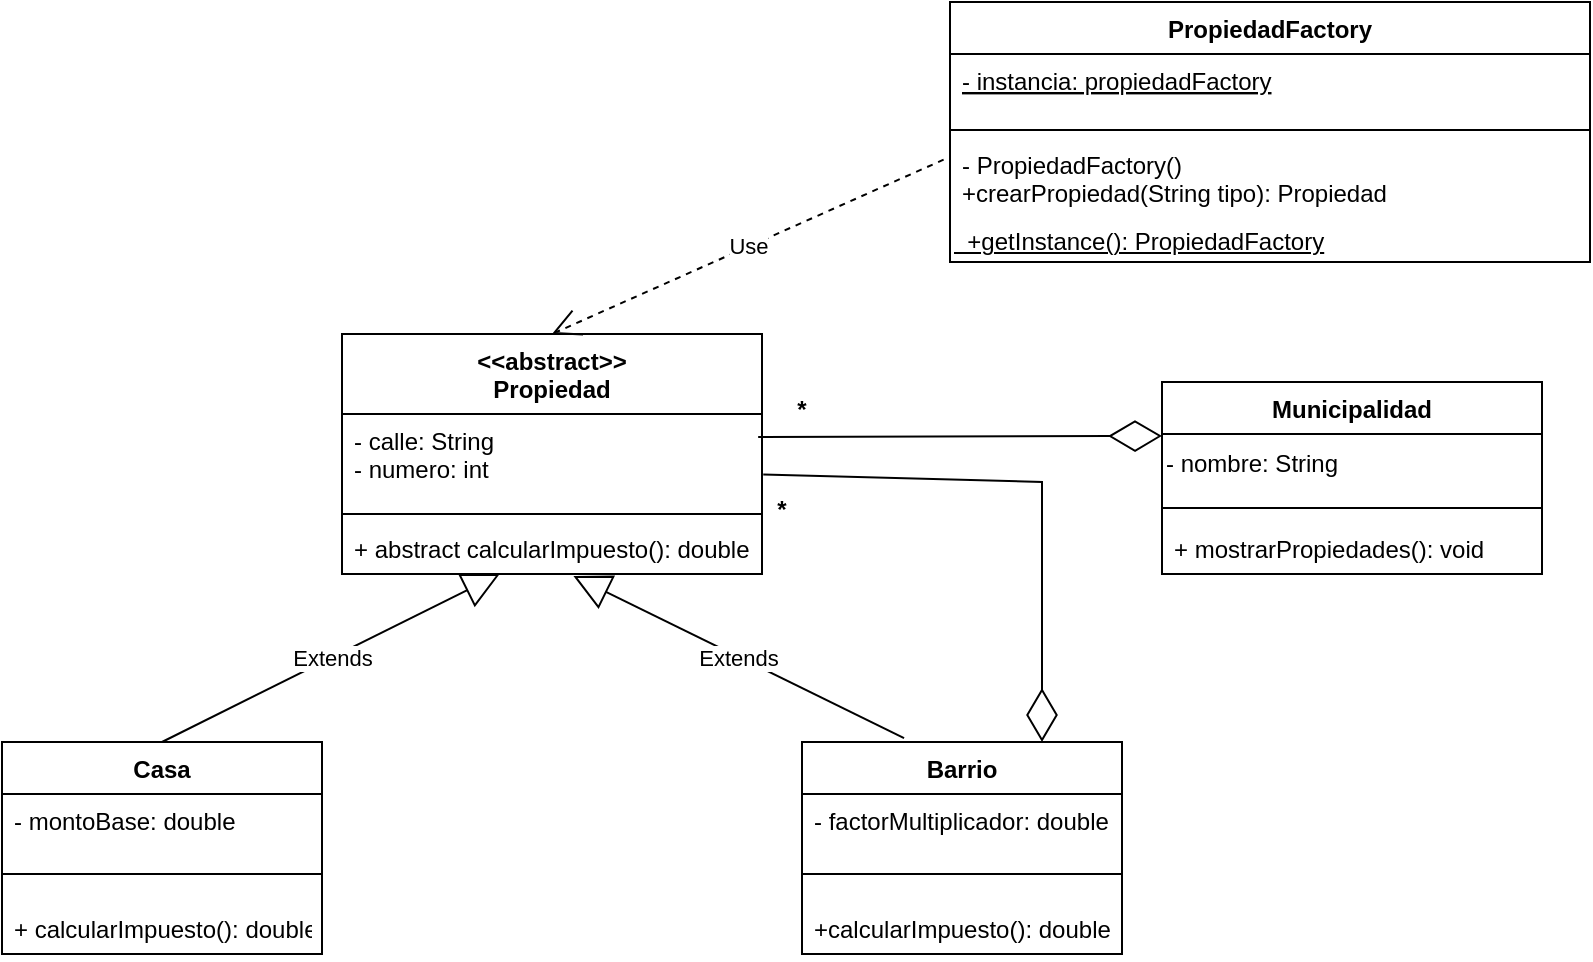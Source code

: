 <mxfile version="20.3.3" type="device"><diagram id="-8mbxGoAdYXuy_mEX4pT" name="Página-1"><mxGraphModel dx="1751" dy="500" grid="1" gridSize="10" guides="1" tooltips="1" connect="1" arrows="1" fold="1" page="1" pageScale="1" pageWidth="827" pageHeight="1169" math="0" shadow="0"><root><mxCell id="0"/><mxCell id="1" parent="0"/><mxCell id="YZjSLHid1P79nJdpPKOa-1" value="&lt;&lt;abstract&gt;&gt;&#10;Propiedad" style="swimlane;fontStyle=1;align=center;verticalAlign=top;childLayout=stackLayout;horizontal=1;startSize=40;horizontalStack=0;resizeParent=1;resizeParentMax=0;resizeLast=0;collapsible=1;marginBottom=0;" parent="1" vertex="1"><mxGeometry x="110" y="166" width="210" height="120" as="geometry"/></mxCell><mxCell id="YZjSLHid1P79nJdpPKOa-2" value="- calle: String&#10;- numero: int" style="text;strokeColor=none;fillColor=none;align=left;verticalAlign=top;spacingLeft=4;spacingRight=4;overflow=hidden;rotatable=0;points=[[0,0.5],[1,0.5]];portConstraint=eastwest;" parent="YZjSLHid1P79nJdpPKOa-1" vertex="1"><mxGeometry y="40" width="210" height="46" as="geometry"/></mxCell><mxCell id="YZjSLHid1P79nJdpPKOa-3" value="" style="line;strokeWidth=1;fillColor=none;align=left;verticalAlign=middle;spacingTop=-1;spacingLeft=3;spacingRight=3;rotatable=0;labelPosition=right;points=[];portConstraint=eastwest;strokeColor=inherit;" parent="YZjSLHid1P79nJdpPKOa-1" vertex="1"><mxGeometry y="86" width="210" height="8" as="geometry"/></mxCell><mxCell id="YZjSLHid1P79nJdpPKOa-4" value="+ abstract calcularImpuesto(): double" style="text;strokeColor=none;fillColor=none;align=left;verticalAlign=top;spacingLeft=4;spacingRight=4;overflow=hidden;rotatable=0;points=[[0,0.5],[1,0.5]];portConstraint=eastwest;" parent="YZjSLHid1P79nJdpPKOa-1" vertex="1"><mxGeometry y="94" width="210" height="26" as="geometry"/></mxCell><mxCell id="YZjSLHid1P79nJdpPKOa-5" value="PropiedadFactory" style="swimlane;fontStyle=1;align=center;verticalAlign=top;childLayout=stackLayout;horizontal=1;startSize=26;horizontalStack=0;resizeParent=1;resizeParentMax=0;resizeLast=0;collapsible=1;marginBottom=0;" parent="1" vertex="1"><mxGeometry x="414" width="320" height="130" as="geometry"/></mxCell><mxCell id="YZjSLHid1P79nJdpPKOa-6" value="- instancia: propiedadFactory" style="text;strokeColor=none;fillColor=none;align=left;verticalAlign=top;spacingLeft=4;spacingRight=4;overflow=hidden;rotatable=0;points=[[0,0.5],[1,0.5]];portConstraint=eastwest;fontStyle=4" parent="YZjSLHid1P79nJdpPKOa-5" vertex="1"><mxGeometry y="26" width="320" height="34" as="geometry"/></mxCell><mxCell id="YZjSLHid1P79nJdpPKOa-7" value="" style="line;strokeWidth=1;fillColor=none;align=left;verticalAlign=middle;spacingTop=-1;spacingLeft=3;spacingRight=3;rotatable=0;labelPosition=right;points=[];portConstraint=eastwest;strokeColor=inherit;" parent="YZjSLHid1P79nJdpPKOa-5" vertex="1"><mxGeometry y="60" width="320" height="8" as="geometry"/></mxCell><mxCell id="YZjSLHid1P79nJdpPKOa-8" value="- PropiedadFactory()&#10;+crearPropiedad(String tipo): Propiedad" style="text;strokeColor=none;fillColor=none;align=left;verticalAlign=top;spacingLeft=4;spacingRight=4;overflow=hidden;rotatable=0;points=[[0,0.5],[1,0.5]];portConstraint=eastwest;" parent="YZjSLHid1P79nJdpPKOa-5" vertex="1"><mxGeometry y="68" width="320" height="42" as="geometry"/></mxCell><mxCell id="alqwWrSIJqlqwddgkhGt-1" value="&lt;span style=&quot;&quot;&gt;&amp;nbsp; +getInstance(): PropiedadFactory&lt;/span&gt;" style="text;html=1;strokeColor=none;fillColor=none;align=left;verticalAlign=middle;whiteSpace=wrap;rounded=0;fontStyle=4" parent="YZjSLHid1P79nJdpPKOa-5" vertex="1"><mxGeometry y="110" width="320" height="20" as="geometry"/></mxCell><mxCell id="YZjSLHid1P79nJdpPKOa-13" value="Casa" style="swimlane;fontStyle=1;align=center;verticalAlign=top;childLayout=stackLayout;horizontal=1;startSize=26;horizontalStack=0;resizeParent=1;resizeParentMax=0;resizeLast=0;collapsible=1;marginBottom=0;" parent="1" vertex="1"><mxGeometry x="-60" y="370" width="160" height="106" as="geometry"/></mxCell><mxCell id="57W2AsNs_ZCpWMRJj9qD-2" value="- montoBase: double" style="text;strokeColor=none;fillColor=none;align=left;verticalAlign=top;spacingLeft=4;spacingRight=4;overflow=hidden;rotatable=0;points=[[0,0.5],[1,0.5]];portConstraint=eastwest;" parent="YZjSLHid1P79nJdpPKOa-13" vertex="1"><mxGeometry y="26" width="160" height="26" as="geometry"/></mxCell><mxCell id="YZjSLHid1P79nJdpPKOa-15" value="" style="line;strokeWidth=1;fillColor=none;align=left;verticalAlign=middle;spacingTop=-1;spacingLeft=3;spacingRight=3;rotatable=0;labelPosition=right;points=[];portConstraint=eastwest;strokeColor=inherit;" parent="YZjSLHid1P79nJdpPKOa-13" vertex="1"><mxGeometry y="52" width="160" height="28" as="geometry"/></mxCell><mxCell id="YZjSLHid1P79nJdpPKOa-16" value="+ calcularImpuesto(): double" style="text;strokeColor=none;fillColor=none;align=left;verticalAlign=top;spacingLeft=4;spacingRight=4;overflow=hidden;rotatable=0;points=[[0,0.5],[1,0.5]];portConstraint=eastwest;" parent="YZjSLHid1P79nJdpPKOa-13" vertex="1"><mxGeometry y="80" width="160" height="26" as="geometry"/></mxCell><mxCell id="YZjSLHid1P79nJdpPKOa-21" value="Municipalidad" style="swimlane;fontStyle=1;align=center;verticalAlign=top;childLayout=stackLayout;horizontal=1;startSize=26;horizontalStack=0;resizeParent=1;resizeParentMax=0;resizeLast=0;collapsible=1;marginBottom=0;" parent="1" vertex="1"><mxGeometry x="520" y="190" width="190" height="96" as="geometry"/></mxCell><mxCell id="pJl4Qc7MKyVnGZWZMANH-10" value="- nombre: String" style="text;html=1;align=left;verticalAlign=middle;resizable=0;points=[];autosize=1;strokeColor=none;fillColor=none;" parent="YZjSLHid1P79nJdpPKOa-21" vertex="1"><mxGeometry y="26" width="190" height="30" as="geometry"/></mxCell><mxCell id="YZjSLHid1P79nJdpPKOa-23" value="" style="line;strokeWidth=1;fillColor=none;align=left;verticalAlign=middle;spacingTop=-1;spacingLeft=3;spacingRight=3;rotatable=0;labelPosition=right;points=[];portConstraint=eastwest;strokeColor=inherit;" parent="YZjSLHid1P79nJdpPKOa-21" vertex="1"><mxGeometry y="56" width="190" height="14" as="geometry"/></mxCell><mxCell id="YZjSLHid1P79nJdpPKOa-24" value="+ mostrarPropiedades(): void" style="text;strokeColor=none;fillColor=none;align=left;verticalAlign=top;spacingLeft=4;spacingRight=4;overflow=hidden;rotatable=0;points=[[0,0.5],[1,0.5]];portConstraint=eastwest;" parent="YZjSLHid1P79nJdpPKOa-21" vertex="1"><mxGeometry y="70" width="190" height="26" as="geometry"/></mxCell><mxCell id="YZjSLHid1P79nJdpPKOa-25" value="Use" style="endArrow=open;endSize=12;dashed=1;html=1;rounded=0;entryX=0.5;entryY=0;entryDx=0;entryDy=0;exitX=-0.01;exitY=0.258;exitDx=0;exitDy=0;exitPerimeter=0;" parent="1" source="YZjSLHid1P79nJdpPKOa-8" target="YZjSLHid1P79nJdpPKOa-1" edge="1"><mxGeometry width="160" relative="1" as="geometry"><mxPoint x="330" y="250" as="sourcePoint"/><mxPoint x="490" y="250" as="targetPoint"/></mxGeometry></mxCell><mxCell id="YZjSLHid1P79nJdpPKOa-28" value="*" style="text;align=center;fontStyle=1;verticalAlign=middle;spacingLeft=3;spacingRight=3;strokeColor=none;rotatable=0;points=[[0,0.5],[1,0.5]];portConstraint=eastwest;" parent="1" vertex="1"><mxGeometry x="290" y="240" width="80" height="26" as="geometry"/></mxCell><mxCell id="YZjSLHid1P79nJdpPKOa-30" value="Extends" style="endArrow=block;endSize=16;endFill=0;html=1;rounded=0;exitX=0.5;exitY=0;exitDx=0;exitDy=0;" parent="1" source="YZjSLHid1P79nJdpPKOa-13" target="YZjSLHid1P79nJdpPKOa-4" edge="1"><mxGeometry width="160" relative="1" as="geometry"><mxPoint x="330" y="250" as="sourcePoint"/><mxPoint x="220" y="260" as="targetPoint"/></mxGeometry></mxCell><mxCell id="YZjSLHid1P79nJdpPKOa-32" value="Extends" style="endArrow=block;endSize=16;endFill=0;html=1;rounded=0;exitX=0.319;exitY=-0.018;exitDx=0;exitDy=0;entryX=0.551;entryY=1.037;entryDx=0;entryDy=0;entryPerimeter=0;exitPerimeter=0;" parent="1" source="57W2AsNs_ZCpWMRJj9qD-4" target="YZjSLHid1P79nJdpPKOa-4" edge="1"><mxGeometry width="160" relative="1" as="geometry"><mxPoint x="427.52" y="378.62" as="sourcePoint"/><mxPoint x="227.52" y="277.68" as="targetPoint"/></mxGeometry></mxCell><mxCell id="57W2AsNs_ZCpWMRJj9qD-4" value="Barrio" style="swimlane;fontStyle=1;align=center;verticalAlign=top;childLayout=stackLayout;horizontal=1;startSize=26;horizontalStack=0;resizeParent=1;resizeParentMax=0;resizeLast=0;collapsible=1;marginBottom=0;" parent="1" vertex="1"><mxGeometry x="340" y="370" width="160" height="106" as="geometry"/></mxCell><mxCell id="57W2AsNs_ZCpWMRJj9qD-5" value="- factorMultiplicador: double" style="text;strokeColor=none;fillColor=none;align=left;verticalAlign=top;spacingLeft=4;spacingRight=4;overflow=hidden;rotatable=0;points=[[0,0.5],[1,0.5]];portConstraint=eastwest;" parent="57W2AsNs_ZCpWMRJj9qD-4" vertex="1"><mxGeometry y="26" width="160" height="26" as="geometry"/></mxCell><mxCell id="57W2AsNs_ZCpWMRJj9qD-6" value="" style="line;strokeWidth=1;fillColor=none;align=left;verticalAlign=middle;spacingTop=-1;spacingLeft=3;spacingRight=3;rotatable=0;labelPosition=right;points=[];portConstraint=eastwest;strokeColor=inherit;" parent="57W2AsNs_ZCpWMRJj9qD-4" vertex="1"><mxGeometry y="52" width="160" height="28" as="geometry"/></mxCell><mxCell id="57W2AsNs_ZCpWMRJj9qD-7" value="+calcularImpuesto(): double" style="text;strokeColor=none;fillColor=none;align=left;verticalAlign=top;spacingLeft=4;spacingRight=4;overflow=hidden;rotatable=0;points=[[0,0.5],[1,0.5]];portConstraint=eastwest;" parent="57W2AsNs_ZCpWMRJj9qD-4" vertex="1"><mxGeometry y="80" width="160" height="26" as="geometry"/></mxCell><mxCell id="pJl4Qc7MKyVnGZWZMANH-6" value="" style="endArrow=diamondThin;endFill=0;endSize=24;html=1;rounded=0;entryX=0.75;entryY=0;entryDx=0;entryDy=0;exitX=1.003;exitY=0.658;exitDx=0;exitDy=0;exitPerimeter=0;" parent="1" source="YZjSLHid1P79nJdpPKOa-2" target="57W2AsNs_ZCpWMRJj9qD-4" edge="1"><mxGeometry width="160" relative="1" as="geometry"><mxPoint x="170" y="250" as="sourcePoint"/><mxPoint x="330" y="250" as="targetPoint"/><Array as="points"><mxPoint x="460" y="240"/></Array></mxGeometry></mxCell><mxCell id="pJl4Qc7MKyVnGZWZMANH-8" value="*" style="text;align=center;fontStyle=1;verticalAlign=middle;spacingLeft=3;spacingRight=3;strokeColor=none;rotatable=0;points=[[0,0.5],[1,0.5]];portConstraint=eastwest;" parent="1" vertex="1"><mxGeometry x="300" y="190" width="80" height="26" as="geometry"/></mxCell><mxCell id="Q4eSaZPaBBXLTETTj0-x-1" value="" style="endArrow=diamondThin;endFill=0;endSize=24;html=1;rounded=0;exitX=0.226;exitY=1.056;exitDx=0;exitDy=0;exitPerimeter=0;" edge="1" parent="1" source="pJl4Qc7MKyVnGZWZMANH-8"><mxGeometry width="160" relative="1" as="geometry"><mxPoint x="360.48" y="150.268" as="sourcePoint"/><mxPoint x="520" y="217" as="targetPoint"/><Array as="points"/></mxGeometry></mxCell></root></mxGraphModel></diagram></mxfile>